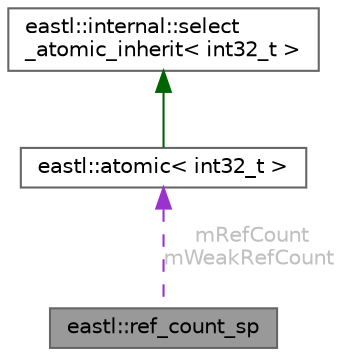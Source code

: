 digraph "eastl::ref_count_sp"
{
 // LATEX_PDF_SIZE
  bgcolor="transparent";
  edge [fontname=Helvetica,fontsize=10,labelfontname=Helvetica,labelfontsize=10];
  node [fontname=Helvetica,fontsize=10,shape=box,height=0.2,width=0.4];
  Node1 [id="Node000001",label="eastl::ref_count_sp",height=0.2,width=0.4,color="gray40", fillcolor="grey60", style="filled", fontcolor="black",tooltip=" "];
  Node2 -> Node1 [id="edge3_Node000001_Node000002",dir="back",color="darkorchid3",style="dashed",tooltip=" ",label=" mRefCount\nmWeakRefCount",fontcolor="grey" ];
  Node2 [id="Node000002",label="eastl::atomic\< int32_t \>",height=0.2,width=0.4,color="gray40", fillcolor="white", style="filled",URL="$structeastl_1_1atomic.html",tooltip=" "];
  Node3 -> Node2 [id="edge4_Node000002_Node000003",dir="back",color="darkgreen",style="solid",tooltip=" "];
  Node3 [id="Node000003",label="eastl::internal::select\l_atomic_inherit\< int32_t \>",height=0.2,width=0.4,color="gray40", fillcolor="white", style="filled",tooltip=" "];
}
